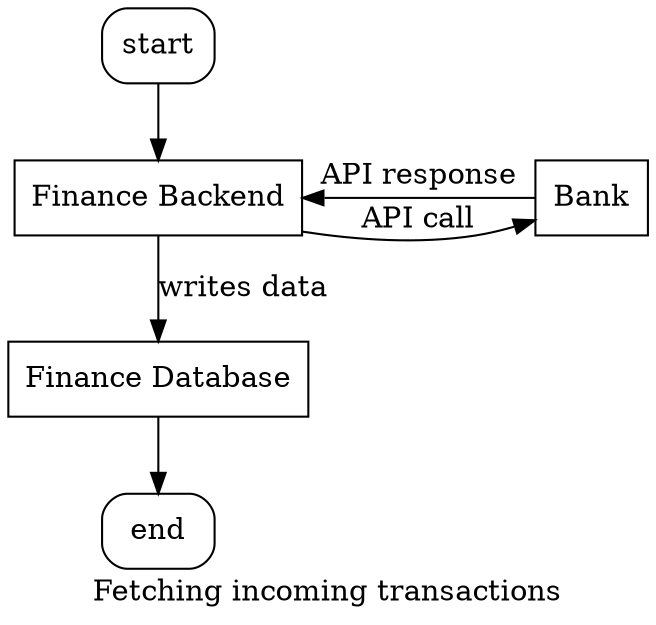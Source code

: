 digraph {
    label="Fetching incoming transactions";
 
    node[shape="box", style="rounded"]
       start; end
    node[shape="box", style=""]
       "Finance Backend"; "Finance Database"; Bank
    
 
 	start -> "Finance Backend";
 	"Finance Backend" -> Bank[label="API call"];
 	Bank -> "Finance Backend"[label="API response"];
 	"Finance Backend" -> "Finance Database" [label="writes data"];
 	"Finance Database" -> end;
 	
    {rank=same; "Finance Backend" Bank}
}